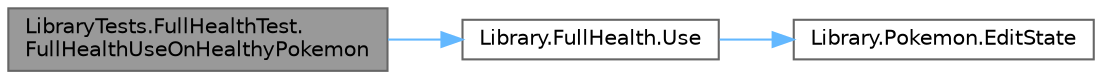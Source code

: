 digraph "LibraryTests.FullHealthTest.FullHealthUseOnHealthyPokemon"
{
 // INTERACTIVE_SVG=YES
 // LATEX_PDF_SIZE
  bgcolor="transparent";
  edge [fontname=Helvetica,fontsize=10,labelfontname=Helvetica,labelfontsize=10];
  node [fontname=Helvetica,fontsize=10,shape=box,height=0.2,width=0.4];
  rankdir="LR";
  Node1 [id="Node000001",label="LibraryTests.FullHealthTest.\lFullHealthUseOnHealthyPokemon",height=0.2,width=0.4,color="gray40", fillcolor="grey60", style="filled", fontcolor="black",tooltip="Verifica que al usar una FullHealth sobre un Pokemon sin estado negativo, el resultado sea un mensaje..."];
  Node1 -> Node2 [id="edge1_Node000001_Node000002",color="steelblue1",style="solid",tooltip=" "];
  Node2 [id="Node000002",label="Library.FullHealth.Use",height=0.2,width=0.4,color="grey40", fillcolor="white", style="filled",URL="$classLibrary_1_1FullHealth.html#a29002d67a7ba064d8d8d9e8330f4eb8f",tooltip="Le quita cualquier estado negativo al Pokemon."];
  Node2 -> Node3 [id="edge2_Node000002_Node000003",color="steelblue1",style="solid",tooltip=" "];
  Node3 [id="Node000003",label="Library.Pokemon.EditState",height=0.2,width=0.4,color="grey40", fillcolor="white", style="filled",URL="$classLibrary_1_1Pokemon.html#a32523b114af4ade07ac3ecc0becd6a53",tooltip="Actualiza el currentState del pokemon."];
}
